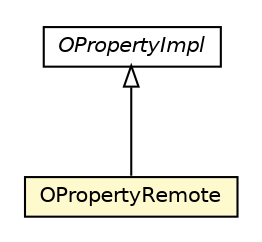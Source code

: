 #!/usr/local/bin/dot
#
# Class diagram 
# Generated by UMLGraph version R5_6-24-gf6e263 (http://www.umlgraph.org/)
#

digraph G {
	edge [fontname="Helvetica",fontsize=10,labelfontname="Helvetica",labelfontsize=10];
	node [fontname="Helvetica",fontsize=10,shape=plaintext];
	nodesep=0.25;
	ranksep=0.5;
	// com.orientechnologies.orient.core.metadata.schema.OPropertyRemote
	c5058246 [label=<<table title="com.orientechnologies.orient.core.metadata.schema.OPropertyRemote" border="0" cellborder="1" cellspacing="0" cellpadding="2" port="p" bgcolor="lemonChiffon" href="./OPropertyRemote.html">
		<tr><td><table border="0" cellspacing="0" cellpadding="1">
<tr><td align="center" balign="center"> OPropertyRemote </td></tr>
		</table></td></tr>
		</table>>, URL="./OPropertyRemote.html", fontname="Helvetica", fontcolor="black", fontsize=10.0];
	// com.orientechnologies.orient.core.metadata.schema.OPropertyImpl
	c5058260 [label=<<table title="com.orientechnologies.orient.core.metadata.schema.OPropertyImpl" border="0" cellborder="1" cellspacing="0" cellpadding="2" port="p" href="./OPropertyImpl.html">
		<tr><td><table border="0" cellspacing="0" cellpadding="1">
<tr><td align="center" balign="center"><font face="Helvetica-Oblique"> OPropertyImpl </font></td></tr>
		</table></td></tr>
		</table>>, URL="./OPropertyImpl.html", fontname="Helvetica", fontcolor="black", fontsize=10.0];
	//com.orientechnologies.orient.core.metadata.schema.OPropertyRemote extends com.orientechnologies.orient.core.metadata.schema.OPropertyImpl
	c5058260:p -> c5058246:p [dir=back,arrowtail=empty];
}

